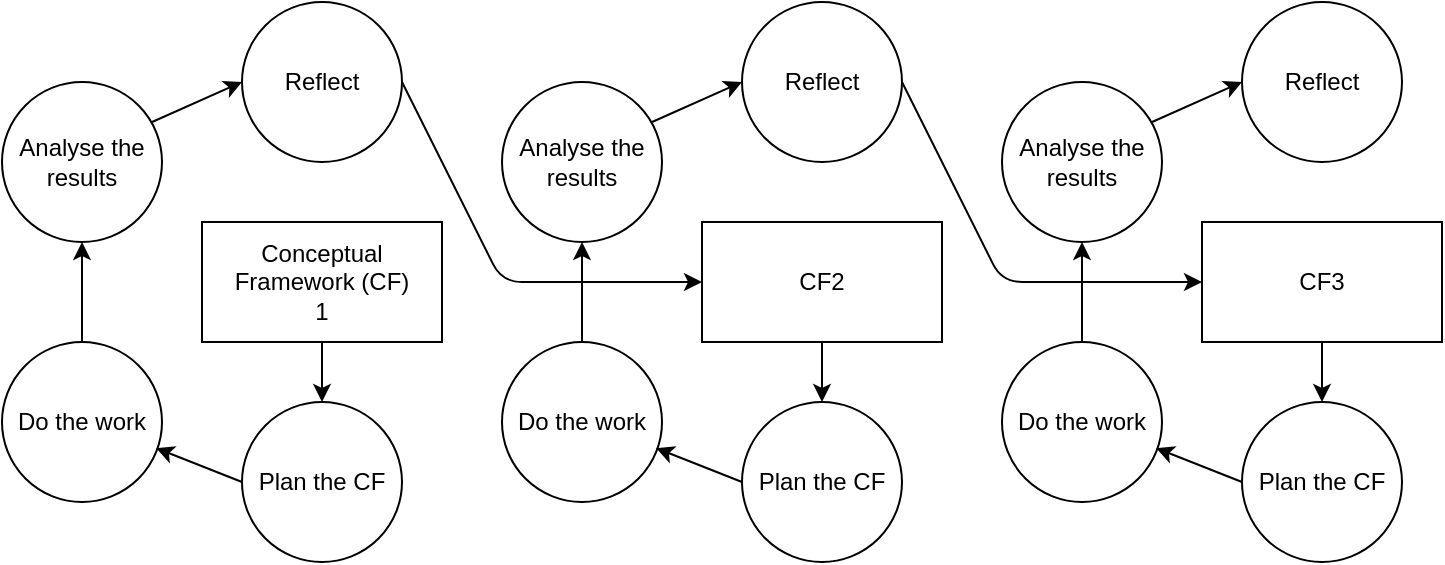 <mxfile version="12.7.4" type="device"><diagram id="HH050Dd4dTisDPRQHijS" name="Page-1"><mxGraphModel dx="1102" dy="582" grid="1" gridSize="10" guides="1" tooltips="1" connect="1" arrows="1" fold="1" page="1" pageScale="1" pageWidth="827" pageHeight="1169" math="0" shadow="0"><root><mxCell id="0"/><mxCell id="1" parent="0"/><mxCell id="b-Y_G3OnW-uRtdvekuyT-1" value="Conceptual Framework (CF)&lt;br&gt;1" style="rounded=0;whiteSpace=wrap;html=1;" vertex="1" parent="1"><mxGeometry x="140" y="220" width="120" height="60" as="geometry"/></mxCell><mxCell id="b-Y_G3OnW-uRtdvekuyT-3" value="Plan the CF" style="ellipse;whiteSpace=wrap;html=1;aspect=fixed;" vertex="1" parent="1"><mxGeometry x="160" y="310" width="80" height="80" as="geometry"/></mxCell><mxCell id="b-Y_G3OnW-uRtdvekuyT-4" value="Do the work" style="ellipse;whiteSpace=wrap;html=1;aspect=fixed;" vertex="1" parent="1"><mxGeometry x="40" y="280" width="80" height="80" as="geometry"/></mxCell><mxCell id="b-Y_G3OnW-uRtdvekuyT-5" value="Analyse the results" style="ellipse;whiteSpace=wrap;html=1;aspect=fixed;" vertex="1" parent="1"><mxGeometry x="40" y="150" width="80" height="80" as="geometry"/></mxCell><mxCell id="b-Y_G3OnW-uRtdvekuyT-6" value="Reflect" style="ellipse;whiteSpace=wrap;html=1;aspect=fixed;" vertex="1" parent="1"><mxGeometry x="160" y="110" width="80" height="80" as="geometry"/></mxCell><mxCell id="b-Y_G3OnW-uRtdvekuyT-7" value="" style="endArrow=classic;html=1;exitX=0.5;exitY=1;exitDx=0;exitDy=0;entryX=0.5;entryY=0;entryDx=0;entryDy=0;" edge="1" parent="1" source="b-Y_G3OnW-uRtdvekuyT-1" target="b-Y_G3OnW-uRtdvekuyT-3"><mxGeometry width="50" height="50" relative="1" as="geometry"><mxPoint x="390" y="330" as="sourcePoint"/><mxPoint x="440" y="280" as="targetPoint"/></mxGeometry></mxCell><mxCell id="b-Y_G3OnW-uRtdvekuyT-8" value="" style="endArrow=classic;html=1;exitX=0;exitY=0.5;exitDx=0;exitDy=0;entryX=0.963;entryY=0.663;entryDx=0;entryDy=0;entryPerimeter=0;" edge="1" parent="1" source="b-Y_G3OnW-uRtdvekuyT-3" target="b-Y_G3OnW-uRtdvekuyT-4"><mxGeometry width="50" height="50" relative="1" as="geometry"><mxPoint x="210" y="290" as="sourcePoint"/><mxPoint x="210" y="320" as="targetPoint"/></mxGeometry></mxCell><mxCell id="b-Y_G3OnW-uRtdvekuyT-10" value="" style="endArrow=classic;html=1;entryX=0.5;entryY=1;entryDx=0;entryDy=0;exitX=0.5;exitY=0;exitDx=0;exitDy=0;" edge="1" parent="1" source="b-Y_G3OnW-uRtdvekuyT-4" target="b-Y_G3OnW-uRtdvekuyT-5"><mxGeometry width="50" height="50" relative="1" as="geometry"><mxPoint x="390" y="330" as="sourcePoint"/><mxPoint x="440" y="280" as="targetPoint"/></mxGeometry></mxCell><mxCell id="b-Y_G3OnW-uRtdvekuyT-12" value="" style="endArrow=classic;html=1;exitX=0.938;exitY=0.25;exitDx=0;exitDy=0;exitPerimeter=0;entryX=0;entryY=0.5;entryDx=0;entryDy=0;" edge="1" parent="1" source="b-Y_G3OnW-uRtdvekuyT-5" target="b-Y_G3OnW-uRtdvekuyT-6"><mxGeometry width="50" height="50" relative="1" as="geometry"><mxPoint x="110" y="190" as="sourcePoint"/><mxPoint x="160" y="140" as="targetPoint"/></mxGeometry></mxCell><mxCell id="b-Y_G3OnW-uRtdvekuyT-13" value="CF2" style="rounded=0;whiteSpace=wrap;html=1;" vertex="1" parent="1"><mxGeometry x="390" y="220" width="120" height="60" as="geometry"/></mxCell><mxCell id="b-Y_G3OnW-uRtdvekuyT-14" value="Plan the CF" style="ellipse;whiteSpace=wrap;html=1;aspect=fixed;" vertex="1" parent="1"><mxGeometry x="410" y="310" width="80" height="80" as="geometry"/></mxCell><mxCell id="b-Y_G3OnW-uRtdvekuyT-15" value="Do the work" style="ellipse;whiteSpace=wrap;html=1;aspect=fixed;" vertex="1" parent="1"><mxGeometry x="290" y="280" width="80" height="80" as="geometry"/></mxCell><mxCell id="b-Y_G3OnW-uRtdvekuyT-16" value="Analyse the results" style="ellipse;whiteSpace=wrap;html=1;aspect=fixed;" vertex="1" parent="1"><mxGeometry x="290" y="150" width="80" height="80" as="geometry"/></mxCell><mxCell id="b-Y_G3OnW-uRtdvekuyT-17" value="Reflect" style="ellipse;whiteSpace=wrap;html=1;aspect=fixed;" vertex="1" parent="1"><mxGeometry x="410" y="110" width="80" height="80" as="geometry"/></mxCell><mxCell id="b-Y_G3OnW-uRtdvekuyT-18" value="" style="endArrow=classic;html=1;exitX=0.5;exitY=1;exitDx=0;exitDy=0;entryX=0.5;entryY=0;entryDx=0;entryDy=0;" edge="1" parent="1" source="b-Y_G3OnW-uRtdvekuyT-13" target="b-Y_G3OnW-uRtdvekuyT-14"><mxGeometry width="50" height="50" relative="1" as="geometry"><mxPoint x="640" y="330" as="sourcePoint"/><mxPoint x="690" y="280" as="targetPoint"/></mxGeometry></mxCell><mxCell id="b-Y_G3OnW-uRtdvekuyT-19" value="" style="endArrow=classic;html=1;exitX=0;exitY=0.5;exitDx=0;exitDy=0;entryX=0.963;entryY=0.663;entryDx=0;entryDy=0;entryPerimeter=0;" edge="1" parent="1" source="b-Y_G3OnW-uRtdvekuyT-14" target="b-Y_G3OnW-uRtdvekuyT-15"><mxGeometry width="50" height="50" relative="1" as="geometry"><mxPoint x="460" y="290" as="sourcePoint"/><mxPoint x="460" y="320" as="targetPoint"/></mxGeometry></mxCell><mxCell id="b-Y_G3OnW-uRtdvekuyT-20" value="" style="endArrow=classic;html=1;entryX=0.5;entryY=1;entryDx=0;entryDy=0;exitX=0.5;exitY=0;exitDx=0;exitDy=0;" edge="1" parent="1" source="b-Y_G3OnW-uRtdvekuyT-15" target="b-Y_G3OnW-uRtdvekuyT-16"><mxGeometry width="50" height="50" relative="1" as="geometry"><mxPoint x="640" y="330" as="sourcePoint"/><mxPoint x="690" y="280" as="targetPoint"/></mxGeometry></mxCell><mxCell id="b-Y_G3OnW-uRtdvekuyT-21" value="" style="endArrow=classic;html=1;exitX=0.938;exitY=0.25;exitDx=0;exitDy=0;exitPerimeter=0;entryX=0;entryY=0.5;entryDx=0;entryDy=0;" edge="1" parent="1" source="b-Y_G3OnW-uRtdvekuyT-16" target="b-Y_G3OnW-uRtdvekuyT-17"><mxGeometry width="50" height="50" relative="1" as="geometry"><mxPoint x="360" y="190" as="sourcePoint"/><mxPoint x="410" y="140" as="targetPoint"/></mxGeometry></mxCell><mxCell id="b-Y_G3OnW-uRtdvekuyT-22" value="" style="endArrow=classic;html=1;exitX=1;exitY=0.5;exitDx=0;exitDy=0;entryX=0;entryY=0.5;entryDx=0;entryDy=0;" edge="1" parent="1" source="b-Y_G3OnW-uRtdvekuyT-6" target="b-Y_G3OnW-uRtdvekuyT-13"><mxGeometry width="50" height="50" relative="1" as="geometry"><mxPoint x="390" y="330" as="sourcePoint"/><mxPoint x="440" y="280" as="targetPoint"/><Array as="points"><mxPoint x="290" y="250"/></Array></mxGeometry></mxCell><mxCell id="b-Y_G3OnW-uRtdvekuyT-23" value="CF3" style="rounded=0;whiteSpace=wrap;html=1;" vertex="1" parent="1"><mxGeometry x="640" y="220" width="120" height="60" as="geometry"/></mxCell><mxCell id="b-Y_G3OnW-uRtdvekuyT-24" value="Plan the CF" style="ellipse;whiteSpace=wrap;html=1;aspect=fixed;" vertex="1" parent="1"><mxGeometry x="660" y="310" width="80" height="80" as="geometry"/></mxCell><mxCell id="b-Y_G3OnW-uRtdvekuyT-25" value="Do the work" style="ellipse;whiteSpace=wrap;html=1;aspect=fixed;" vertex="1" parent="1"><mxGeometry x="540" y="280" width="80" height="80" as="geometry"/></mxCell><mxCell id="b-Y_G3OnW-uRtdvekuyT-26" value="Analyse the results" style="ellipse;whiteSpace=wrap;html=1;aspect=fixed;" vertex="1" parent="1"><mxGeometry x="540" y="150" width="80" height="80" as="geometry"/></mxCell><mxCell id="b-Y_G3OnW-uRtdvekuyT-27" value="Reflect" style="ellipse;whiteSpace=wrap;html=1;aspect=fixed;" vertex="1" parent="1"><mxGeometry x="660" y="110" width="80" height="80" as="geometry"/></mxCell><mxCell id="b-Y_G3OnW-uRtdvekuyT-28" value="" style="endArrow=classic;html=1;exitX=0.5;exitY=1;exitDx=0;exitDy=0;entryX=0.5;entryY=0;entryDx=0;entryDy=0;" edge="1" parent="1" source="b-Y_G3OnW-uRtdvekuyT-23" target="b-Y_G3OnW-uRtdvekuyT-24"><mxGeometry width="50" height="50" relative="1" as="geometry"><mxPoint x="890" y="330" as="sourcePoint"/><mxPoint x="940" y="280" as="targetPoint"/></mxGeometry></mxCell><mxCell id="b-Y_G3OnW-uRtdvekuyT-29" value="" style="endArrow=classic;html=1;exitX=0;exitY=0.5;exitDx=0;exitDy=0;entryX=0.963;entryY=0.663;entryDx=0;entryDy=0;entryPerimeter=0;" edge="1" parent="1" source="b-Y_G3OnW-uRtdvekuyT-24" target="b-Y_G3OnW-uRtdvekuyT-25"><mxGeometry width="50" height="50" relative="1" as="geometry"><mxPoint x="710" y="290" as="sourcePoint"/><mxPoint x="710" y="320" as="targetPoint"/></mxGeometry></mxCell><mxCell id="b-Y_G3OnW-uRtdvekuyT-30" value="" style="endArrow=classic;html=1;entryX=0.5;entryY=1;entryDx=0;entryDy=0;exitX=0.5;exitY=0;exitDx=0;exitDy=0;" edge="1" parent="1" source="b-Y_G3OnW-uRtdvekuyT-25" target="b-Y_G3OnW-uRtdvekuyT-26"><mxGeometry width="50" height="50" relative="1" as="geometry"><mxPoint x="890" y="330" as="sourcePoint"/><mxPoint x="940" y="280" as="targetPoint"/></mxGeometry></mxCell><mxCell id="b-Y_G3OnW-uRtdvekuyT-31" value="" style="endArrow=classic;html=1;exitX=0.938;exitY=0.25;exitDx=0;exitDy=0;exitPerimeter=0;entryX=0;entryY=0.5;entryDx=0;entryDy=0;" edge="1" parent="1" source="b-Y_G3OnW-uRtdvekuyT-26" target="b-Y_G3OnW-uRtdvekuyT-27"><mxGeometry width="50" height="50" relative="1" as="geometry"><mxPoint x="610" y="190" as="sourcePoint"/><mxPoint x="660" y="140" as="targetPoint"/></mxGeometry></mxCell><mxCell id="b-Y_G3OnW-uRtdvekuyT-32" value="" style="endArrow=classic;html=1;exitX=1;exitY=0.5;exitDx=0;exitDy=0;entryX=0;entryY=0.5;entryDx=0;entryDy=0;" edge="1" parent="1"><mxGeometry width="50" height="50" relative="1" as="geometry"><mxPoint x="490" y="150" as="sourcePoint"/><mxPoint x="640" y="250" as="targetPoint"/><Array as="points"><mxPoint x="540" y="250"/></Array></mxGeometry></mxCell></root></mxGraphModel></diagram></mxfile>